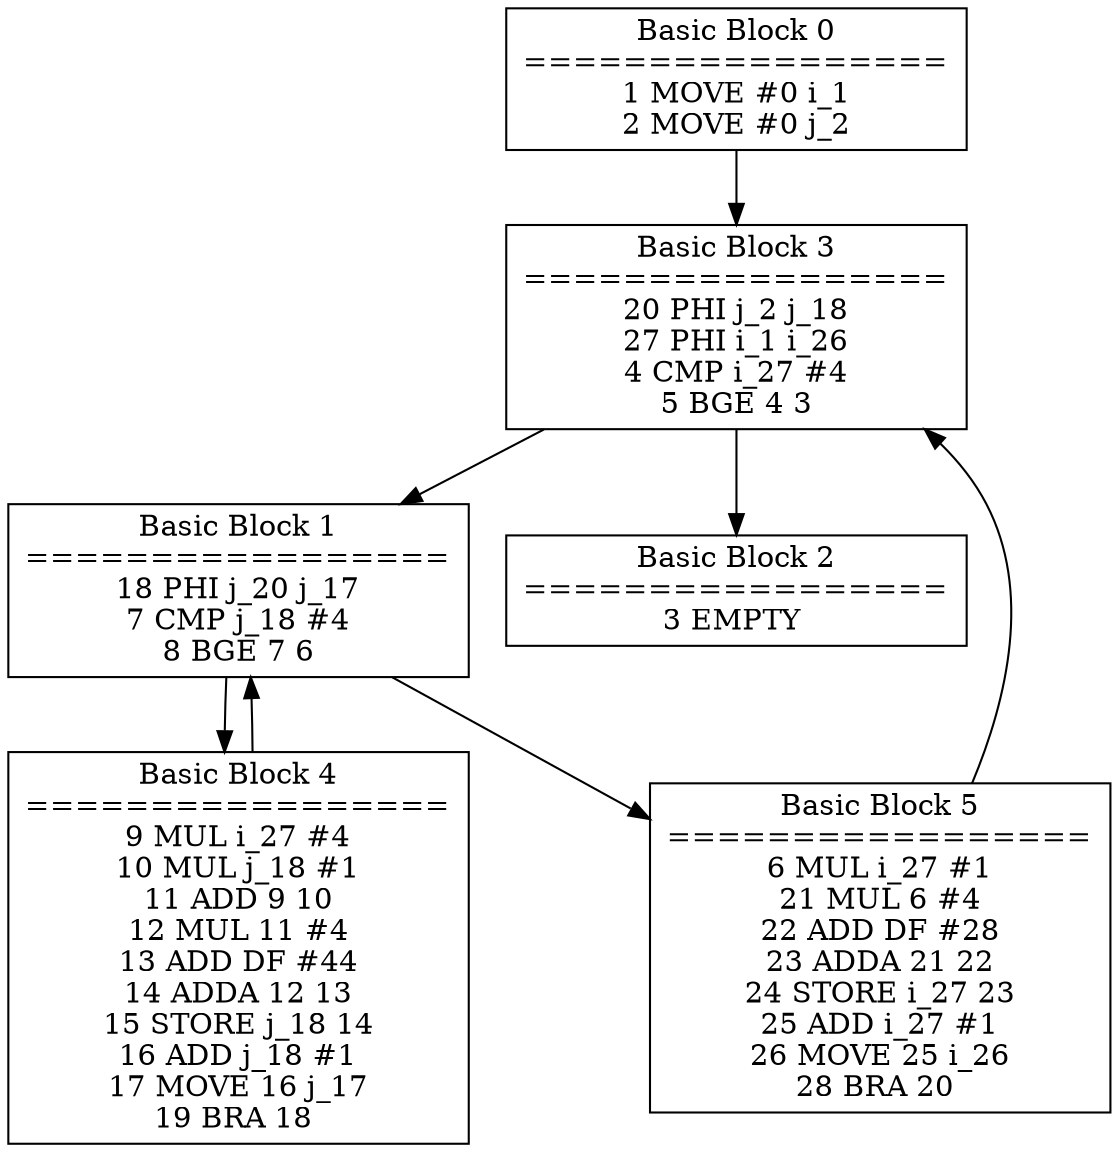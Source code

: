digraph bar {

"Basic Block 0" [shape=box, label="Basic Block 0
=================
1 MOVE #0 i_1
2 MOVE #0 j_2
"];
"Basic Block 1" [shape=box, label="Basic Block 1
=================
18 PHI j_20 j_17
7 CMP j_18 #4
8 BGE 7 6
"];
"Basic Block 2" [shape=box, label="Basic Block 2
=================
3 EMPTY 
"];
"Basic Block 3" [shape=box, label="Basic Block 3
=================
20 PHI j_2 j_18
27 PHI i_1 i_26
4 CMP i_27 #4
5 BGE 4 3
"];
"Basic Block 4" [shape=box, label="Basic Block 4
=================
9 MUL i_27 #4
10 MUL j_18 #1
11 ADD 9 10
12 MUL 11 #4
13 ADD DF #44
14 ADDA 12 13
15 STORE j_18 14
16 ADD j_18 #1
17 MOVE 16 j_17
19 BRA 18 
"];
"Basic Block 5" [shape=box, label="Basic Block 5
=================
6 MUL i_27 #1
21 MUL 6 #4
22 ADD DF #28
23 ADDA 21 22
24 STORE i_27 23
25 ADD i_27 #1
26 MOVE 25 i_26
28 BRA 20 
"];

"Basic Block 0" -> "Basic Block 3";
"Basic Block 1" -> "Basic Block 4";
"Basic Block 1" -> "Basic Block 5";
"Basic Block 3" -> "Basic Block 1";
"Basic Block 3" -> "Basic Block 2";
"Basic Block 4" -> "Basic Block 1";
"Basic Block 5" -> "Basic Block 3";

}